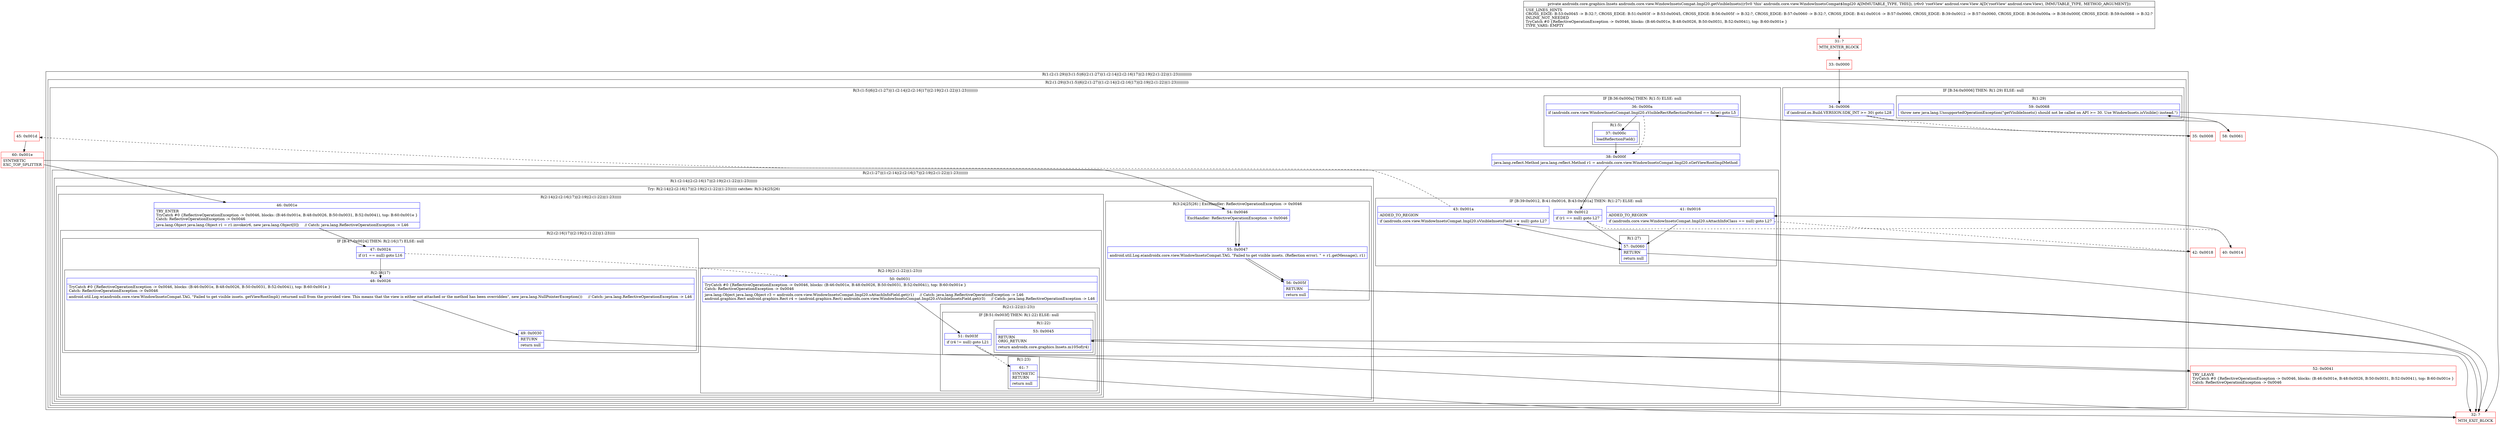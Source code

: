 digraph "CFG forandroidx.core.view.WindowInsetsCompat.Impl20.getVisibleInsets(Landroid\/view\/View;)Landroidx\/core\/graphics\/Insets;" {
subgraph cluster_Region_1825710954 {
label = "R(1:(2:(1:29)|(3:(1:5)|6|(2:(1:27)|(1:(2:14|(2:(2:16|17)|(2:19|(2:(1:22)|(1:23))))))))))";
node [shape=record,color=blue];
subgraph cluster_Region_365722151 {
label = "R(2:(1:29)|(3:(1:5)|6|(2:(1:27)|(1:(2:14|(2:(2:16|17)|(2:19|(2:(1:22)|(1:23)))))))))";
node [shape=record,color=blue];
subgraph cluster_IfRegion_1105829039 {
label = "IF [B:34:0x0006] THEN: R(1:29) ELSE: null";
node [shape=record,color=blue];
Node_34 [shape=record,label="{34\:\ 0x0006|if (android.os.Build.VERSION.SDK_INT \>= 30) goto L28\l}"];
subgraph cluster_Region_1787015881 {
label = "R(1:29)";
node [shape=record,color=blue];
Node_59 [shape=record,label="{59\:\ 0x0068|throw new java.lang.UnsupportedOperationException(\"getVisibleInsets() should not be called on API \>= 30. Use WindowInsets.isVisible() instead.\")\l}"];
}
}
subgraph cluster_Region_38072601 {
label = "R(3:(1:5)|6|(2:(1:27)|(1:(2:14|(2:(2:16|17)|(2:19|(2:(1:22)|(1:23))))))))";
node [shape=record,color=blue];
subgraph cluster_IfRegion_389481856 {
label = "IF [B:36:0x000a] THEN: R(1:5) ELSE: null";
node [shape=record,color=blue];
Node_36 [shape=record,label="{36\:\ 0x000a|if (androidx.core.view.WindowInsetsCompat.Impl20.sVisibleRectReflectionFetched == false) goto L5\l}"];
subgraph cluster_Region_1633441795 {
label = "R(1:5)";
node [shape=record,color=blue];
Node_37 [shape=record,label="{37\:\ 0x000c|loadReflectionField()\l}"];
}
}
Node_38 [shape=record,label="{38\:\ 0x000f|java.lang.reflect.Method java.lang.reflect.Method r1 = androidx.core.view.WindowInsetsCompat.Impl20.sGetViewRootImplMethod\l}"];
subgraph cluster_Region_1818082403 {
label = "R(2:(1:27)|(1:(2:14|(2:(2:16|17)|(2:19|(2:(1:22)|(1:23)))))))";
node [shape=record,color=blue];
subgraph cluster_IfRegion_1956569870 {
label = "IF [B:39:0x0012, B:41:0x0016, B:43:0x001a] THEN: R(1:27) ELSE: null";
node [shape=record,color=blue];
Node_39 [shape=record,label="{39\:\ 0x0012|if (r1 == null) goto L27\l}"];
Node_41 [shape=record,label="{41\:\ 0x0016|ADDED_TO_REGION\l|if (androidx.core.view.WindowInsetsCompat.Impl20.sAttachInfoClass == null) goto L27\l}"];
Node_43 [shape=record,label="{43\:\ 0x001a|ADDED_TO_REGION\l|if (androidx.core.view.WindowInsetsCompat.Impl20.sVisibleInsetsField == null) goto L27\l}"];
subgraph cluster_Region_457137883 {
label = "R(1:27)";
node [shape=record,color=blue];
Node_57 [shape=record,label="{57\:\ 0x0060|RETURN\l|return null\l}"];
}
}
subgraph cluster_Region_881541945 {
label = "R(1:(2:14|(2:(2:16|17)|(2:19|(2:(1:22)|(1:23))))))";
node [shape=record,color=blue];
subgraph cluster_TryCatchRegion_932481515 {
label = "Try: R(2:14|(2:(2:16|17)|(2:19|(2:(1:22)|(1:23))))) catches: R(3:24|25|26)";
node [shape=record,color=blue];
subgraph cluster_Region_1182252073 {
label = "R(2:14|(2:(2:16|17)|(2:19|(2:(1:22)|(1:23)))))";
node [shape=record,color=blue];
Node_46 [shape=record,label="{46\:\ 0x001e|TRY_ENTER\lTryCatch #0 \{ReflectiveOperationException \-\> 0x0046, blocks: (B:46:0x001e, B:48:0x0026, B:50:0x0031, B:52:0x0041), top: B:60:0x001e \}\lCatch: ReflectiveOperationException \-\> 0x0046\l|java.lang.Object java.lang.Object r1 = r1.invoke(r6, new java.lang.Object[0])     \/\/ Catch: java.lang.ReflectiveOperationException \-\> L46\l}"];
subgraph cluster_Region_917214686 {
label = "R(2:(2:16|17)|(2:19|(2:(1:22)|(1:23))))";
node [shape=record,color=blue];
subgraph cluster_IfRegion_1471723120 {
label = "IF [B:47:0x0024] THEN: R(2:16|17) ELSE: null";
node [shape=record,color=blue];
Node_47 [shape=record,label="{47\:\ 0x0024|if (r1 == null) goto L16\l}"];
subgraph cluster_Region_1468255318 {
label = "R(2:16|17)";
node [shape=record,color=blue];
Node_48 [shape=record,label="{48\:\ 0x0026|TryCatch #0 \{ReflectiveOperationException \-\> 0x0046, blocks: (B:46:0x001e, B:48:0x0026, B:50:0x0031, B:52:0x0041), top: B:60:0x001e \}\lCatch: ReflectiveOperationException \-\> 0x0046\l|android.util.Log.w(androidx.core.view.WindowInsetsCompat.TAG, \"Failed to get visible insets. getViewRootImpl() returned null from the provided view. This means that the view is either not attached or the method has been overridden\", new java.lang.NullPointerException())     \/\/ Catch: java.lang.ReflectiveOperationException \-\> L46\l}"];
Node_49 [shape=record,label="{49\:\ 0x0030|RETURN\l|return null\l}"];
}
}
subgraph cluster_Region_1917929895 {
label = "R(2:19|(2:(1:22)|(1:23)))";
node [shape=record,color=blue];
Node_50 [shape=record,label="{50\:\ 0x0031|TryCatch #0 \{ReflectiveOperationException \-\> 0x0046, blocks: (B:46:0x001e, B:48:0x0026, B:50:0x0031, B:52:0x0041), top: B:60:0x001e \}\lCatch: ReflectiveOperationException \-\> 0x0046\l|java.lang.Object java.lang.Object r3 = androidx.core.view.WindowInsetsCompat.Impl20.sAttachInfoField.get(r1)     \/\/ Catch: java.lang.ReflectiveOperationException \-\> L46\landroid.graphics.Rect android.graphics.Rect r4 = (android.graphics.Rect) androidx.core.view.WindowInsetsCompat.Impl20.sVisibleInsetsField.get(r3)     \/\/ Catch: java.lang.ReflectiveOperationException \-\> L46\l}"];
subgraph cluster_Region_973070100 {
label = "R(2:(1:22)|(1:23))";
node [shape=record,color=blue];
subgraph cluster_IfRegion_1901351536 {
label = "IF [B:51:0x003f] THEN: R(1:22) ELSE: null";
node [shape=record,color=blue];
Node_51 [shape=record,label="{51\:\ 0x003f|if (r4 != null) goto L21\l}"];
subgraph cluster_Region_171519623 {
label = "R(1:22)";
node [shape=record,color=blue];
Node_53 [shape=record,label="{53\:\ 0x0045|RETURN\lORIG_RETURN\l|return androidx.core.graphics.Insets.m105of(r4)\l}"];
}
}
subgraph cluster_Region_716685841 {
label = "R(1:23)";
node [shape=record,color=blue];
Node_61 [shape=record,label="{61\:\ ?|SYNTHETIC\lRETURN\l|return null\l}"];
}
}
}
}
}
subgraph cluster_Region_1079551996 {
label = "R(3:24|25|26) | ExcHandler: ReflectiveOperationException \-\> 0x0046\l";
node [shape=record,color=blue];
Node_54 [shape=record,label="{54\:\ 0x0046|ExcHandler: ReflectiveOperationException \-\> 0x0046\l}"];
Node_55 [shape=record,label="{55\:\ 0x0047|android.util.Log.e(androidx.core.view.WindowInsetsCompat.TAG, \"Failed to get visible insets. (Reflection error). \" + r1.getMessage(), r1)\l}"];
Node_56 [shape=record,label="{56\:\ 0x005f|RETURN\l|return null\l}"];
}
}
}
}
}
}
}
subgraph cluster_Region_1079551996 {
label = "R(3:24|25|26) | ExcHandler: ReflectiveOperationException \-\> 0x0046\l";
node [shape=record,color=blue];
Node_54 [shape=record,label="{54\:\ 0x0046|ExcHandler: ReflectiveOperationException \-\> 0x0046\l}"];
Node_55 [shape=record,label="{55\:\ 0x0047|android.util.Log.e(androidx.core.view.WindowInsetsCompat.TAG, \"Failed to get visible insets. (Reflection error). \" + r1.getMessage(), r1)\l}"];
Node_56 [shape=record,label="{56\:\ 0x005f|RETURN\l|return null\l}"];
}
Node_31 [shape=record,color=red,label="{31\:\ ?|MTH_ENTER_BLOCK\l}"];
Node_33 [shape=record,color=red,label="{33\:\ 0x0000}"];
Node_35 [shape=record,color=red,label="{35\:\ 0x0008}"];
Node_40 [shape=record,color=red,label="{40\:\ 0x0014}"];
Node_42 [shape=record,color=red,label="{42\:\ 0x0018}"];
Node_45 [shape=record,color=red,label="{45\:\ 0x001d}"];
Node_60 [shape=record,color=red,label="{60\:\ 0x001e|SYNTHETIC\lEXC_TOP_SPLITTER\l}"];
Node_32 [shape=record,color=red,label="{32\:\ ?|MTH_EXIT_BLOCK\l}"];
Node_52 [shape=record,color=red,label="{52\:\ 0x0041|TRY_LEAVE\lTryCatch #0 \{ReflectiveOperationException \-\> 0x0046, blocks: (B:46:0x001e, B:48:0x0026, B:50:0x0031, B:52:0x0041), top: B:60:0x001e \}\lCatch: ReflectiveOperationException \-\> 0x0046\l}"];
Node_58 [shape=record,color=red,label="{58\:\ 0x0061}"];
MethodNode[shape=record,label="{private androidx.core.graphics.Insets androidx.core.view.WindowInsetsCompat.Impl20.getVisibleInsets((r5v0 'this' androidx.core.view.WindowInsetsCompat$Impl20 A[IMMUTABLE_TYPE, THIS]), (r6v0 'rootView' android.view.View A[D('rootView' android.view.View), IMMUTABLE_TYPE, METHOD_ARGUMENT]))  | USE_LINES_HINTS\lCROSS_EDGE: B:53:0x0045 \-\> B:32:?, CROSS_EDGE: B:51:0x003f \-\> B:53:0x0045, CROSS_EDGE: B:56:0x005f \-\> B:32:?, CROSS_EDGE: B:57:0x0060 \-\> B:32:?, CROSS_EDGE: B:41:0x0016 \-\> B:57:0x0060, CROSS_EDGE: B:39:0x0012 \-\> B:57:0x0060, CROSS_EDGE: B:36:0x000a \-\> B:38:0x000f, CROSS_EDGE: B:59:0x0068 \-\> B:32:?\lINLINE_NOT_NEEDED\lTryCatch #0 \{ReflectiveOperationException \-\> 0x0046, blocks: (B:46:0x001e, B:48:0x0026, B:50:0x0031, B:52:0x0041), top: B:60:0x001e \}\lTYPE_VARS: EMPTY\l}"];
MethodNode -> Node_31;Node_34 -> Node_35[style=dashed];
Node_34 -> Node_58;
Node_59 -> Node_32;
Node_36 -> Node_37;
Node_36 -> Node_38[style=dashed];
Node_37 -> Node_38;
Node_38 -> Node_39;
Node_39 -> Node_40[style=dashed];
Node_39 -> Node_57;
Node_41 -> Node_42[style=dashed];
Node_41 -> Node_57;
Node_43 -> Node_45[style=dashed];
Node_43 -> Node_57;
Node_57 -> Node_32;
Node_46 -> Node_47;
Node_47 -> Node_48;
Node_47 -> Node_50[style=dashed];
Node_48 -> Node_49;
Node_49 -> Node_32;
Node_50 -> Node_51;
Node_51 -> Node_52;
Node_51 -> Node_61[style=dashed];
Node_53 -> Node_32;
Node_61 -> Node_32;
Node_54 -> Node_55;
Node_55 -> Node_56;
Node_56 -> Node_32;
Node_54 -> Node_55;
Node_55 -> Node_56;
Node_56 -> Node_32;
Node_31 -> Node_33;
Node_33 -> Node_34;
Node_35 -> Node_36;
Node_40 -> Node_41;
Node_42 -> Node_43;
Node_45 -> Node_60;
Node_60 -> Node_46;
Node_60 -> Node_54;
Node_52 -> Node_53;
Node_58 -> Node_59;
}


